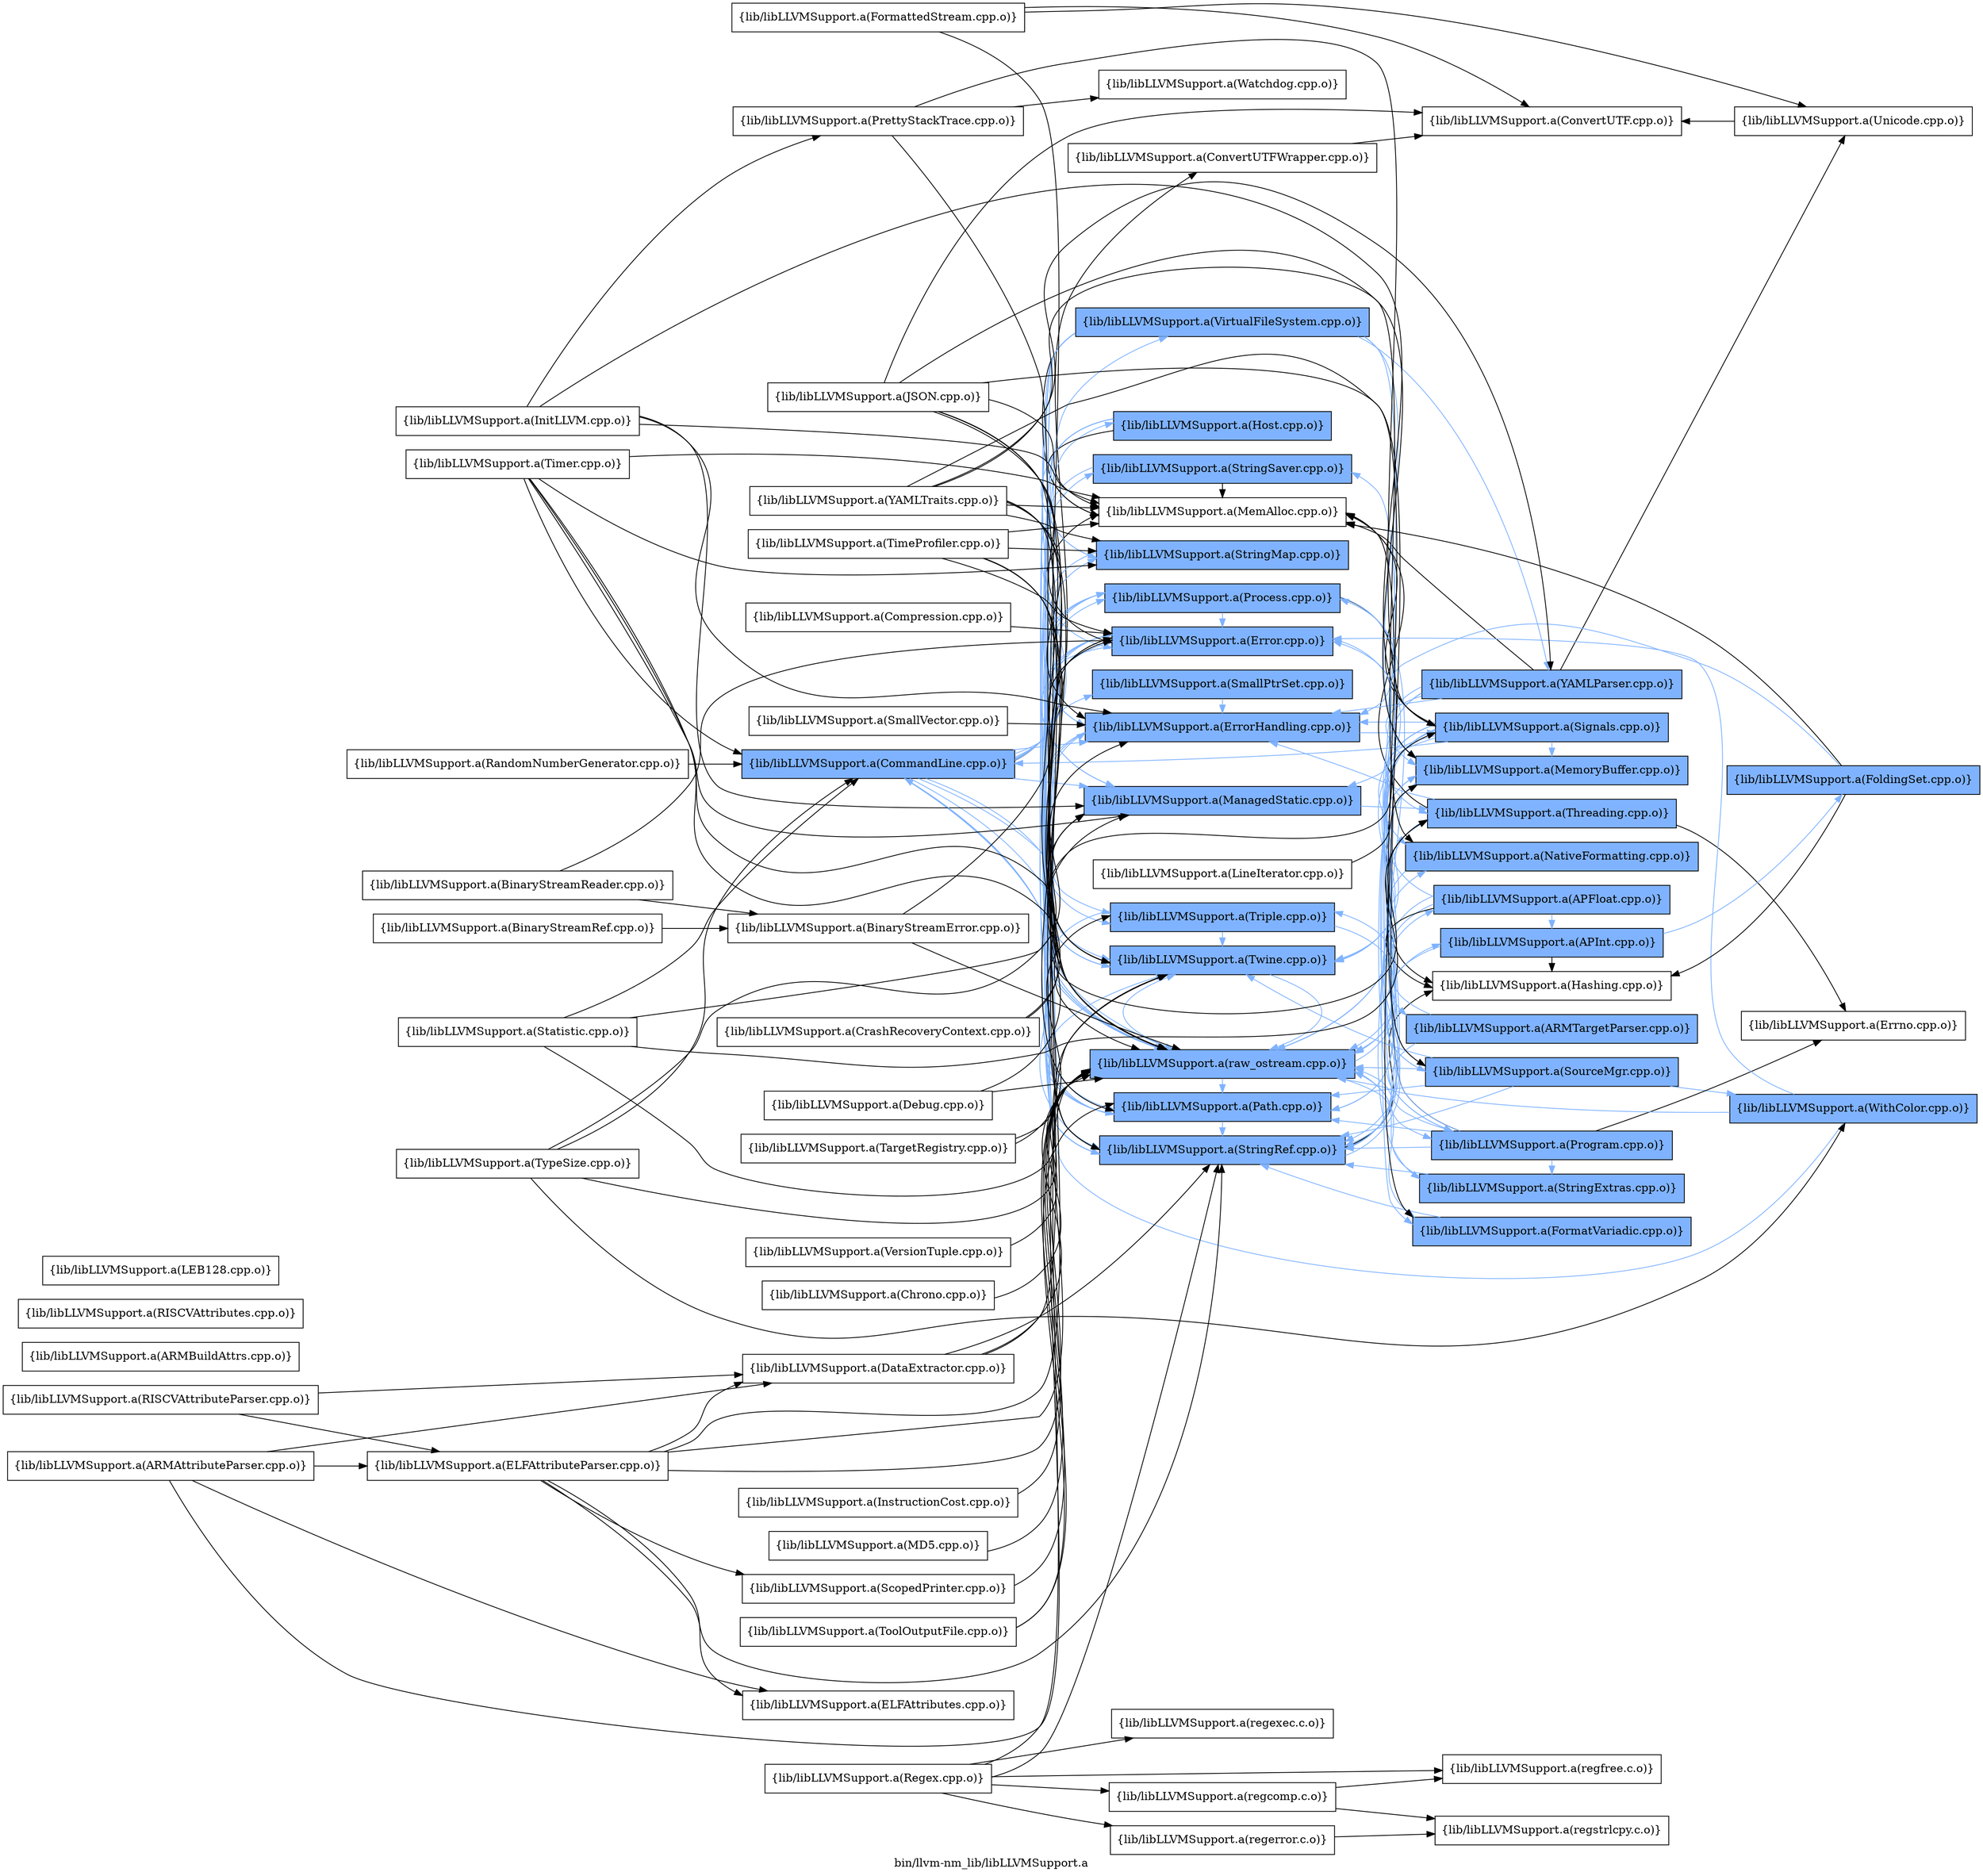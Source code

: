 digraph "bin/llvm-nm_lib/libLLVMSupport.a" {
	label="bin/llvm-nm_lib/libLLVMSupport.a";
	rankdir=LR;
	{ rank=same; Node0x5629aea845f8;  }
	{ rank=same; Node0x5629aea83e28; Node0x5629aea86ad8; Node0x5629aea84af8; Node0x5629aea836f8; Node0x5629aea83dd8; Node0x5629aea7ffa8; Node0x5629aea82e88; Node0x5629aea82708; Node0x5629aea84788; Node0x5629aea84aa8; Node0x5629aea84d78; Node0x5629aea889c8; Node0x5629aea81bc8; Node0x5629aea85098; Node0x5629aea857c8; Node0x5629aea85318;  }
	{ rank=same; Node0x5629aea84198; Node0x5629aea87168; Node0x5629aea82fc8; Node0x5629aea875c8; Node0x5629aea87348; Node0x5629aea89738; Node0x5629aea88158; Node0x5629aea845a8; Node0x5629aea81c18; Node0x5629aea870c8; Node0x5629aea88e28; Node0x5629aea82de8; Node0x5629aea892d8; Node0x5629aea80e08;  }
	{ rank=same; Node0x5629aea845f8;  }
	{ rank=same; Node0x5629aea83e28; Node0x5629aea86ad8; Node0x5629aea84af8; Node0x5629aea836f8; Node0x5629aea83dd8; Node0x5629aea7ffa8; Node0x5629aea82e88; Node0x5629aea82708; Node0x5629aea84788; Node0x5629aea84aa8; Node0x5629aea84d78; Node0x5629aea889c8; Node0x5629aea81bc8; Node0x5629aea85098; Node0x5629aea857c8; Node0x5629aea85318;  }
	{ rank=same; Node0x5629aea84198; Node0x5629aea87168; Node0x5629aea82fc8; Node0x5629aea875c8; Node0x5629aea87348; Node0x5629aea89738; Node0x5629aea88158; Node0x5629aea845a8; Node0x5629aea81c18; Node0x5629aea870c8; Node0x5629aea88e28; Node0x5629aea82de8; Node0x5629aea892d8; Node0x5629aea80e08;  }

	Node0x5629aea845f8 [shape=record,shape=box,group=1,style=filled,fillcolor="0.600000 0.5 1",label="{lib/libLLVMSupport.a(CommandLine.cpp.o)}"];
	Node0x5629aea845f8 -> Node0x5629aea83e28;
	Node0x5629aea845f8 -> Node0x5629aea86ad8[color="0.600000 0.5 1"];
	Node0x5629aea845f8 -> Node0x5629aea84af8[color="0.600000 0.5 1"];
	Node0x5629aea845f8 -> Node0x5629aea836f8[color="0.600000 0.5 1"];
	Node0x5629aea845f8 -> Node0x5629aea83dd8;
	Node0x5629aea845f8 -> Node0x5629aea7ffa8[color="0.600000 0.5 1"];
	Node0x5629aea845f8 -> Node0x5629aea82e88[color="0.600000 0.5 1"];
	Node0x5629aea845f8 -> Node0x5629aea82708[color="0.600000 0.5 1"];
	Node0x5629aea845f8 -> Node0x5629aea84788[color="0.600000 0.5 1"];
	Node0x5629aea845f8 -> Node0x5629aea84aa8[color="0.600000 0.5 1"];
	Node0x5629aea845f8 -> Node0x5629aea84d78[color="0.600000 0.5 1"];
	Node0x5629aea845f8 -> Node0x5629aea889c8[color="0.600000 0.5 1"];
	Node0x5629aea845f8 -> Node0x5629aea81bc8[color="0.600000 0.5 1"];
	Node0x5629aea845f8 -> Node0x5629aea85098[color="0.600000 0.5 1"];
	Node0x5629aea845f8 -> Node0x5629aea857c8[color="0.600000 0.5 1"];
	Node0x5629aea845f8 -> Node0x5629aea85318[color="0.600000 0.5 1"];
	Node0x5629aea86ad8 [shape=record,shape=box,group=1,style=filled,fillcolor="0.600000 0.5 1",label="{lib/libLLVMSupport.a(Error.cpp.o)}"];
	Node0x5629aea86ad8 -> Node0x5629aea84af8[color="0.600000 0.5 1"];
	Node0x5629aea86ad8 -> Node0x5629aea836f8[color="0.600000 0.5 1"];
	Node0x5629aea86ad8 -> Node0x5629aea84d78[color="0.600000 0.5 1"];
	Node0x5629aea86ad8 -> Node0x5629aea81bc8[color="0.600000 0.5 1"];
	Node0x5629aea802c8 [shape=record,shape=box,group=0,label="{lib/libLLVMSupport.a(InitLLVM.cpp.o)}"];
	Node0x5629aea802c8 -> Node0x5629aea84af8;
	Node0x5629aea802c8 -> Node0x5629aea836f8;
	Node0x5629aea802c8 -> Node0x5629aea83dd8;
	Node0x5629aea802c8 -> Node0x5629aea85ea8;
	Node0x5629aea802c8 -> Node0x5629aea87168;
	Node0x5629aea836f8 [shape=record,shape=box,group=1,style=filled,fillcolor="0.600000 0.5 1",label="{lib/libLLVMSupport.a(ManagedStatic.cpp.o)}"];
	Node0x5629aea836f8 -> Node0x5629aea82fc8[color="0.600000 0.5 1"];
	Node0x5629aea83dd8 [shape=record,shape=box,group=0,label="{lib/libLLVMSupport.a(MemAlloc.cpp.o)}"];
	Node0x5629aea845a8 [shape=record,shape=box,group=1,style=filled,fillcolor="0.600000 0.5 1",label="{lib/libLLVMSupport.a(MemoryBuffer.cpp.o)}"];
	Node0x5629aea845a8 -> Node0x5629aea86ad8[color="0.600000 0.5 1"];
	Node0x5629aea845a8 -> Node0x5629aea84d78[color="0.600000 0.5 1"];
	Node0x5629aea845a8 -> Node0x5629aea857c8[color="0.600000 0.5 1"];
	Node0x5629aea845a8 -> Node0x5629aea85318[color="0.600000 0.5 1"];
	Node0x5629aea845a8 -> Node0x5629aea892d8[color="0.600000 0.5 1"];
	Node0x5629aea7ffa8 [shape=record,shape=box,group=1,style=filled,fillcolor="0.600000 0.5 1",label="{lib/libLLVMSupport.a(SmallPtrSet.cpp.o)}"];
	Node0x5629aea7ffa8 -> Node0x5629aea84af8[color="0.600000 0.5 1"];
	Node0x5629aea84aa8 [shape=record,shape=box,group=1,style=filled,fillcolor="0.600000 0.5 1",label="{lib/libLLVMSupport.a(Triple.cpp.o)}"];
	Node0x5629aea84aa8 -> Node0x5629aea88158[color="0.600000 0.5 1"];
	Node0x5629aea84aa8 -> Node0x5629aea84788[color="0.600000 0.5 1"];
	Node0x5629aea84aa8 -> Node0x5629aea84d78[color="0.600000 0.5 1"];
	Node0x5629aea84d78 [shape=record,shape=box,group=1,style=filled,fillcolor="0.600000 0.5 1",label="{lib/libLLVMSupport.a(Twine.cpp.o)}"];
	Node0x5629aea84d78 -> Node0x5629aea81bc8[color="0.600000 0.5 1"];
	Node0x5629aea88248 [shape=record,shape=box,group=1,style=filled,fillcolor="0.600000 0.5 1",label="{lib/libLLVMSupport.a(WithColor.cpp.o)}"];
	Node0x5629aea88248 -> Node0x5629aea845f8[color="0.600000 0.5 1"];
	Node0x5629aea88248 -> Node0x5629aea86ad8[color="0.600000 0.5 1"];
	Node0x5629aea88248 -> Node0x5629aea81bc8[color="0.600000 0.5 1"];
	Node0x5629aea81bc8 [shape=record,shape=box,group=1,style=filled,fillcolor="0.600000 0.5 1",label="{lib/libLLVMSupport.a(raw_ostream.cpp.o)}"];
	Node0x5629aea81bc8 -> Node0x5629aea86ad8[color="0.600000 0.5 1"];
	Node0x5629aea81bc8 -> Node0x5629aea84af8[color="0.600000 0.5 1"];
	Node0x5629aea81bc8 -> Node0x5629aea88e28[color="0.600000 0.5 1"];
	Node0x5629aea81bc8 -> Node0x5629aea82de8[color="0.600000 0.5 1"];
	Node0x5629aea81bc8 -> Node0x5629aea84d78[color="0.600000 0.5 1"];
	Node0x5629aea81bc8 -> Node0x5629aea857c8[color="0.600000 0.5 1"];
	Node0x5629aea81bc8 -> Node0x5629aea85318[color="0.600000 0.5 1"];
	Node0x5629aea81bc8 -> Node0x5629aea892d8[color="0.600000 0.5 1"];
	Node0x5629aea892d8 [shape=record,shape=box,group=1,style=filled,fillcolor="0.600000 0.5 1",label="{lib/libLLVMSupport.a(Program.cpp.o)}"];
	Node0x5629aea892d8 -> Node0x5629aea83dd8;
	Node0x5629aea892d8 -> Node0x5629aea80e08[color="0.600000 0.5 1"];
	Node0x5629aea892d8 -> Node0x5629aea82708[color="0.600000 0.5 1"];
	Node0x5629aea892d8 -> Node0x5629aea84788[color="0.600000 0.5 1"];
	Node0x5629aea892d8 -> Node0x5629aea81bc8[color="0.600000 0.5 1"];
	Node0x5629aea892d8 -> Node0x5629aea857c8[color="0.600000 0.5 1"];
	Node0x5629aea892d8 -> Node0x5629aea890a8;
	Node0x5629aea87348 [shape=record,shape=box,group=1,style=filled,fillcolor="0.600000 0.5 1",label="{lib/libLLVMSupport.a(APInt.cpp.o)}"];
	Node0x5629aea87348 -> Node0x5629aea85868[color="0.600000 0.5 1"];
	Node0x5629aea87348 -> Node0x5629aea89738;
	Node0x5629aea87348 -> Node0x5629aea81bc8[color="0.600000 0.5 1"];
	Node0x5629aea84af8 [shape=record,shape=box,group=1,style=filled,fillcolor="0.600000 0.5 1",label="{lib/libLLVMSupport.a(ErrorHandling.cpp.o)}"];
	Node0x5629aea84af8 -> Node0x5629aea84d78[color="0.600000 0.5 1"];
	Node0x5629aea84af8 -> Node0x5629aea81bc8[color="0.600000 0.5 1"];
	Node0x5629aea84af8 -> Node0x5629aea87168[color="0.600000 0.5 1"];
	Node0x5629aea84788 [shape=record,shape=box,group=1,style=filled,fillcolor="0.600000 0.5 1",label="{lib/libLLVMSupport.a(StringRef.cpp.o)}"];
	Node0x5629aea84788 -> Node0x5629aea875c8[color="0.600000 0.5 1"];
	Node0x5629aea84788 -> Node0x5629aea87348[color="0.600000 0.5 1"];
	Node0x5629aea84788 -> Node0x5629aea86ad8[color="0.600000 0.5 1"];
	Node0x5629aea84788 -> Node0x5629aea89738;
	Node0x5629aea83478 [shape=record,shape=box,group=0,label="{lib/libLLVMSupport.a(TargetRegistry.cpp.o)}"];
	Node0x5629aea83478 -> Node0x5629aea84aa8;
	Node0x5629aea83478 -> Node0x5629aea81bc8;
	Node0x5629aea88158 [shape=record,shape=box,group=1,style=filled,fillcolor="0.600000 0.5 1",label="{lib/libLLVMSupport.a(ARMTargetParser.cpp.o)}"];
	Node0x5629aea88158 -> Node0x5629aea84788[color="0.600000 0.5 1"];
	Node0x5629aea88158 -> Node0x5629aea84aa8[color="0.600000 0.5 1"];
	Node0x5629aea867b8 [shape=record,shape=box,group=0,label="{lib/libLLVMSupport.a(Regex.cpp.o)}"];
	Node0x5629aea867b8 -> Node0x5629aea84788;
	Node0x5629aea867b8 -> Node0x5629aea84d78;
	Node0x5629aea867b8 -> Node0x5629aea819e8;
	Node0x5629aea867b8 -> Node0x5629aea82d98;
	Node0x5629aea867b8 -> Node0x5629aea86268;
	Node0x5629aea867b8 -> Node0x5629aea85f48;
	Node0x5629aea82e88 [shape=record,shape=box,group=1,style=filled,fillcolor="0.600000 0.5 1",label="{lib/libLLVMSupport.a(StringMap.cpp.o)}"];
	Node0x5629aea82e88 -> Node0x5629aea84af8[color="0.600000 0.5 1"];
	Node0x5629aea81c18 [shape=record,shape=box,group=1,style=filled,fillcolor="0.600000 0.5 1",label="{lib/libLLVMSupport.a(SourceMgr.cpp.o)}"];
	Node0x5629aea81c18 -> Node0x5629aea845a8[color="0.600000 0.5 1"];
	Node0x5629aea81c18 -> Node0x5629aea84788[color="0.600000 0.5 1"];
	Node0x5629aea81c18 -> Node0x5629aea84d78[color="0.600000 0.5 1"];
	Node0x5629aea81c18 -> Node0x5629aea88248[color="0.600000 0.5 1"];
	Node0x5629aea81c18 -> Node0x5629aea81bc8[color="0.600000 0.5 1"];
	Node0x5629aea81c18 -> Node0x5629aea857c8[color="0.600000 0.5 1"];
	Node0x5629aea857c8 [shape=record,shape=box,group=1,style=filled,fillcolor="0.600000 0.5 1",label="{lib/libLLVMSupport.a(Path.cpp.o)}"];
	Node0x5629aea857c8 -> Node0x5629aea86ad8[color="0.600000 0.5 1"];
	Node0x5629aea857c8 -> Node0x5629aea84788[color="0.600000 0.5 1"];
	Node0x5629aea857c8 -> Node0x5629aea84d78[color="0.600000 0.5 1"];
	Node0x5629aea857c8 -> Node0x5629aea85318[color="0.600000 0.5 1"];
	Node0x5629aea875c8 [shape=record,shape=box,group=1,style=filled,fillcolor="0.600000 0.5 1",label="{lib/libLLVMSupport.a(APFloat.cpp.o)}"];
	Node0x5629aea875c8 -> Node0x5629aea87348[color="0.600000 0.5 1"];
	Node0x5629aea875c8 -> Node0x5629aea86ad8[color="0.600000 0.5 1"];
	Node0x5629aea875c8 -> Node0x5629aea89738;
	Node0x5629aea875c8 -> Node0x5629aea84788[color="0.600000 0.5 1"];
	Node0x5629aea875c8 -> Node0x5629aea81bc8[color="0.600000 0.5 1"];
	Node0x5629aea89698 [shape=record,shape=box,group=0,label="{lib/libLLVMSupport.a(TypeSize.cpp.o)}"];
	Node0x5629aea89698 -> Node0x5629aea845f8;
	Node0x5629aea89698 -> Node0x5629aea84af8;
	Node0x5629aea89698 -> Node0x5629aea88248;
	Node0x5629aea89698 -> Node0x5629aea81bc8;
	Node0x5629aea82708 [shape=record,shape=box,group=1,style=filled,fillcolor="0.600000 0.5 1",label="{lib/libLLVMSupport.a(StringSaver.cpp.o)}"];
	Node0x5629aea82708 -> Node0x5629aea83dd8;
	Node0x5629aea82708 -> Node0x5629aea84788[color="0.600000 0.5 1"];
	Node0x5629aea89738 [shape=record,shape=box,group=0,label="{lib/libLLVMSupport.a(Hashing.cpp.o)}"];
	Node0x5629aea85868 [shape=record,shape=box,group=1,style=filled,fillcolor="0.600000 0.5 1",label="{lib/libLLVMSupport.a(FoldingSet.cpp.o)}"];
	Node0x5629aea85868 -> Node0x5629aea84af8[color="0.600000 0.5 1"];
	Node0x5629aea85868 -> Node0x5629aea89738;
	Node0x5629aea85868 -> Node0x5629aea83dd8;
	Node0x5629aea80e08 [shape=record,shape=box,group=1,style=filled,fillcolor="0.600000 0.5 1",label="{lib/libLLVMSupport.a(StringExtras.cpp.o)}"];
	Node0x5629aea80e08 -> Node0x5629aea84788[color="0.600000 0.5 1"];
	Node0x5629aea80e08 -> Node0x5629aea81bc8[color="0.600000 0.5 1"];
	Node0x5629aea886a8 [shape=record,shape=box,group=0,label="{lib/libLLVMSupport.a(FormattedStream.cpp.o)}"];
	Node0x5629aea886a8 -> Node0x5629aea84198;
	Node0x5629aea886a8 -> Node0x5629aea886f8;
	Node0x5629aea886a8 -> Node0x5629aea81bc8;
	Node0x5629aea83ba8 [shape=record,shape=box,group=0,label="{lib/libLLVMSupport.a(DataExtractor.cpp.o)}"];
	Node0x5629aea83ba8 -> Node0x5629aea86ad8;
	Node0x5629aea83ba8 -> Node0x5629aea84788;
	Node0x5629aea83ba8 -> Node0x5629aea81bc8;
	Node0x5629aea81948 [shape=record,shape=box,group=0,label="{lib/libLLVMSupport.a(ARMBuildAttrs.cpp.o)}"];
	Node0x5629aea85cc8 [shape=record,shape=box,group=0,label="{lib/libLLVMSupport.a(ELFAttributeParser.cpp.o)}"];
	Node0x5629aea85cc8 -> Node0x5629aea83ba8;
	Node0x5629aea85cc8 -> Node0x5629aea863f8;
	Node0x5629aea85cc8 -> Node0x5629aea86ad8;
	Node0x5629aea85cc8 -> Node0x5629aea80778;
	Node0x5629aea85cc8 -> Node0x5629aea84788;
	Node0x5629aea85cc8 -> Node0x5629aea84d78;
	Node0x5629aea85cc8 -> Node0x5629aea81bc8;
	Node0x5629aea84b98 [shape=record,shape=box,group=0,label="{lib/libLLVMSupport.a(RISCVAttributes.cpp.o)}"];
	Node0x5629aea85098 [shape=record,shape=box,group=1,style=filled,fillcolor="0.600000 0.5 1",label="{lib/libLLVMSupport.a(Host.cpp.o)}"];
	Node0x5629aea85098 -> Node0x5629aea83dd8;
	Node0x5629aea85098 -> Node0x5629aea82e88[color="0.600000 0.5 1"];
	Node0x5629aea85098 -> Node0x5629aea84788[color="0.600000 0.5 1"];
	Node0x5629aea85098 -> Node0x5629aea84aa8[color="0.600000 0.5 1"];
	Node0x5629aea85098 -> Node0x5629aea81bc8[color="0.600000 0.5 1"];
	Node0x5629aea80a48 [shape=record,shape=box,group=0,label="{lib/libLLVMSupport.a(BinaryStreamError.cpp.o)}"];
	Node0x5629aea80a48 -> Node0x5629aea86ad8;
	Node0x5629aea80a48 -> Node0x5629aea81bc8;
	Node0x5629aea88e28 [shape=record,shape=box,group=1,style=filled,fillcolor="0.600000 0.5 1",label="{lib/libLLVMSupport.a(FormatVariadic.cpp.o)}"];
	Node0x5629aea88e28 -> Node0x5629aea84788[color="0.600000 0.5 1"];
	Node0x5629aea82de8 [shape=record,shape=box,group=1,style=filled,fillcolor="0.600000 0.5 1",label="{lib/libLLVMSupport.a(NativeFormatting.cpp.o)}"];
	Node0x5629aea82de8 -> Node0x5629aea81bc8[color="0.600000 0.5 1"];
	Node0x5629aea811c8 [shape=record,shape=box,group=0,label="{lib/libLLVMSupport.a(ARMAttributeParser.cpp.o)}"];
	Node0x5629aea811c8 -> Node0x5629aea83ba8;
	Node0x5629aea811c8 -> Node0x5629aea85cc8;
	Node0x5629aea811c8 -> Node0x5629aea863f8;
	Node0x5629aea811c8 -> Node0x5629aea81bc8;
	Node0x5629aea863f8 [shape=record,shape=box,group=0,label="{lib/libLLVMSupport.a(ELFAttributes.cpp.o)}"];
	Node0x5629aea80368 [shape=record,shape=box,group=0,label="{lib/libLLVMSupport.a(BinaryStreamReader.cpp.o)}"];
	Node0x5629aea80368 -> Node0x5629aea80a48;
	Node0x5629aea80368 -> Node0x5629aea86ad8;
	Node0x5629aea7fe18 [shape=record,shape=box,group=0,label="{lib/libLLVMSupport.a(BinaryStreamRef.cpp.o)}"];
	Node0x5629aea7fe18 -> Node0x5629aea80a48;
	Node0x5629aea83e28 [shape=record,shape=box,group=0,label="{lib/libLLVMSupport.a(ConvertUTFWrapper.cpp.o)}"];
	Node0x5629aea83e28 -> Node0x5629aea84198;
	Node0x5629aea889c8 [shape=record,shape=box,group=1,style=filled,fillcolor="0.600000 0.5 1",label="{lib/libLLVMSupport.a(VirtualFileSystem.cpp.o)}"];
	Node0x5629aea889c8 -> Node0x5629aea86ad8[color="0.600000 0.5 1"];
	Node0x5629aea889c8 -> Node0x5629aea83dd8;
	Node0x5629aea889c8 -> Node0x5629aea845a8[color="0.600000 0.5 1"];
	Node0x5629aea889c8 -> Node0x5629aea81c18[color="0.600000 0.5 1"];
	Node0x5629aea889c8 -> Node0x5629aea82e88[color="0.600000 0.5 1"];
	Node0x5629aea889c8 -> Node0x5629aea84788[color="0.600000 0.5 1"];
	Node0x5629aea889c8 -> Node0x5629aea84d78[color="0.600000 0.5 1"];
	Node0x5629aea889c8 -> Node0x5629aea870c8[color="0.600000 0.5 1"];
	Node0x5629aea889c8 -> Node0x5629aea81bc8[color="0.600000 0.5 1"];
	Node0x5629aea889c8 -> Node0x5629aea857c8[color="0.600000 0.5 1"];
	Node0x5629aea85318 [shape=record,shape=box,group=1,style=filled,fillcolor="0.600000 0.5 1",label="{lib/libLLVMSupport.a(Process.cpp.o)}"];
	Node0x5629aea85318 -> Node0x5629aea86ad8[color="0.600000 0.5 1"];
	Node0x5629aea85318 -> Node0x5629aea89738;
	Node0x5629aea85318 -> Node0x5629aea836f8[color="0.600000 0.5 1"];
	Node0x5629aea85318 -> Node0x5629aea80e08[color="0.600000 0.5 1"];
	Node0x5629aea85318 -> Node0x5629aea857c8[color="0.600000 0.5 1"];
	Node0x5629aea84198 [shape=record,shape=box,group=0,label="{lib/libLLVMSupport.a(ConvertUTF.cpp.o)}"];
	Node0x5629aea80778 [shape=record,shape=box,group=0,label="{lib/libLLVMSupport.a(ScopedPrinter.cpp.o)}"];
	Node0x5629aea80778 -> Node0x5629aea81bc8;
	Node0x5629aea87168 [shape=record,shape=box,group=1,style=filled,fillcolor="0.600000 0.5 1",label="{lib/libLLVMSupport.a(Signals.cpp.o)}"];
	Node0x5629aea87168 -> Node0x5629aea845f8[color="0.600000 0.5 1"];
	Node0x5629aea87168 -> Node0x5629aea84af8[color="0.600000 0.5 1"];
	Node0x5629aea87168 -> Node0x5629aea88e28[color="0.600000 0.5 1"];
	Node0x5629aea87168 -> Node0x5629aea836f8[color="0.600000 0.5 1"];
	Node0x5629aea87168 -> Node0x5629aea83dd8;
	Node0x5629aea87168 -> Node0x5629aea845a8[color="0.600000 0.5 1"];
	Node0x5629aea87168 -> Node0x5629aea82de8[color="0.600000 0.5 1"];
	Node0x5629aea87168 -> Node0x5629aea84788[color="0.600000 0.5 1"];
	Node0x5629aea87168 -> Node0x5629aea84d78[color="0.600000 0.5 1"];
	Node0x5629aea87168 -> Node0x5629aea81bc8[color="0.600000 0.5 1"];
	Node0x5629aea87168 -> Node0x5629aea857c8[color="0.600000 0.5 1"];
	Node0x5629aea87168 -> Node0x5629aea892d8[color="0.600000 0.5 1"];
	Node0x5629aea87168 -> Node0x5629aea82fc8[color="0.600000 0.5 1"];
	Node0x5629aea850e8 [shape=record,shape=box,group=0,label="{lib/libLLVMSupport.a(Debug.cpp.o)}"];
	Node0x5629aea850e8 -> Node0x5629aea836f8;
	Node0x5629aea850e8 -> Node0x5629aea81bc8;
	Node0x5629aea886f8 [shape=record,shape=box,group=0,label="{lib/libLLVMSupport.a(Unicode.cpp.o)}"];
	Node0x5629aea886f8 -> Node0x5629aea84198;
	Node0x5629aea85ea8 [shape=record,shape=box,group=0,label="{lib/libLLVMSupport.a(PrettyStackTrace.cpp.o)}"];
	Node0x5629aea85ea8 -> Node0x5629aea81bc8;
	Node0x5629aea85ea8 -> Node0x5629aea87168;
	Node0x5629aea85ea8 -> Node0x5629aea82398;
	Node0x5629aea80818 [shape=record,shape=box,group=0,label="{lib/libLLVMSupport.a(InstructionCost.cpp.o)}"];
	Node0x5629aea80818 -> Node0x5629aea81bc8;
	Node0x5629aea82fc8 [shape=record,shape=box,group=1,style=filled,fillcolor="0.600000 0.5 1",label="{lib/libLLVMSupport.a(Threading.cpp.o)}"];
	Node0x5629aea82fc8 -> Node0x5629aea84af8[color="0.600000 0.5 1"];
	Node0x5629aea82fc8 -> Node0x5629aea83dd8;
	Node0x5629aea82fc8 -> Node0x5629aea84788[color="0.600000 0.5 1"];
	Node0x5629aea82fc8 -> Node0x5629aea84d78[color="0.600000 0.5 1"];
	Node0x5629aea82fc8 -> Node0x5629aea890a8;
	Node0x5629aea826b8 [shape=record,shape=box,group=0,label="{lib/libLLVMSupport.a(MD5.cpp.o)}"];
	Node0x5629aea826b8 -> Node0x5629aea81bc8;
	Node0x5629aea82398 [shape=record,shape=box,group=0,label="{lib/libLLVMSupport.a(Watchdog.cpp.o)}"];
	Node0x5629aea860d8 [shape=record,shape=box,group=0,label="{lib/libLLVMSupport.a(RandomNumberGenerator.cpp.o)}"];
	Node0x5629aea860d8 -> Node0x5629aea845f8;
	Node0x5629aea819e8 [shape=record,shape=box,group=0,label="{lib/libLLVMSupport.a(regcomp.c.o)}"];
	Node0x5629aea819e8 -> Node0x5629aea85f48;
	Node0x5629aea819e8 -> Node0x5629aea866c8;
	Node0x5629aea82d98 [shape=record,shape=box,group=0,label="{lib/libLLVMSupport.a(regerror.c.o)}"];
	Node0x5629aea82d98 -> Node0x5629aea866c8;
	Node0x5629aea86268 [shape=record,shape=box,group=0,label="{lib/libLLVMSupport.a(regexec.c.o)}"];
	Node0x5629aea85f48 [shape=record,shape=box,group=0,label="{lib/libLLVMSupport.a(regfree.c.o)}"];
	Node0x5629aea88568 [shape=record,shape=box,group=0,label="{lib/libLLVMSupport.a(RISCVAttributeParser.cpp.o)}"];
	Node0x5629aea88568 -> Node0x5629aea83ba8;
	Node0x5629aea88568 -> Node0x5629aea85cc8;
	Node0x5629aea7fc88 [shape=record,shape=box,group=0,label="{lib/libLLVMSupport.a(SmallVector.cpp.o)}"];
	Node0x5629aea7fc88 -> Node0x5629aea84af8;
	Node0x5629aea81538 [shape=record,shape=box,group=0,label="{lib/libLLVMSupport.a(Statistic.cpp.o)}"];
	Node0x5629aea81538 -> Node0x5629aea845f8;
	Node0x5629aea81538 -> Node0x5629aea836f8;
	Node0x5629aea81538 -> Node0x5629aea81bc8;
	Node0x5629aea81538 -> Node0x5629aea82fc8;
	Node0x5629aea83fb8 [shape=record,shape=box,group=0,label="{lib/libLLVMSupport.a(Timer.cpp.o)}"];
	Node0x5629aea83fb8 -> Node0x5629aea845f8;
	Node0x5629aea83fb8 -> Node0x5629aea836f8;
	Node0x5629aea83fb8 -> Node0x5629aea83dd8;
	Node0x5629aea83fb8 -> Node0x5629aea82e88;
	Node0x5629aea83fb8 -> Node0x5629aea81bc8;
	Node0x5629aea83fb8 -> Node0x5629aea82fc8;
	Node0x5629aea85408 [shape=record,shape=box,group=0,label="{lib/libLLVMSupport.a(ToolOutputFile.cpp.o)}"];
	Node0x5629aea85408 -> Node0x5629aea81bc8;
	Node0x5629aea85408 -> Node0x5629aea857c8;
	Node0x5629aea870c8 [shape=record,shape=box,group=1,style=filled,fillcolor="0.600000 0.5 1",label="{lib/libLLVMSupport.a(YAMLParser.cpp.o)}"];
	Node0x5629aea870c8 -> Node0x5629aea84af8[color="0.600000 0.5 1"];
	Node0x5629aea870c8 -> Node0x5629aea83dd8;
	Node0x5629aea870c8 -> Node0x5629aea845a8[color="0.600000 0.5 1"];
	Node0x5629aea870c8 -> Node0x5629aea81c18[color="0.600000 0.5 1"];
	Node0x5629aea870c8 -> Node0x5629aea84788[color="0.600000 0.5 1"];
	Node0x5629aea870c8 -> Node0x5629aea886f8;
	Node0x5629aea870c8 -> Node0x5629aea81bc8[color="0.600000 0.5 1"];
	Node0x5629aea866c8 [shape=record,shape=box,group=0,label="{lib/libLLVMSupport.a(regstrlcpy.c.o)}"];
	Node0x5629aea88c48 [shape=record,shape=box,group=0,label="{lib/libLLVMSupport.a(CrashRecoveryContext.cpp.o)}"];
	Node0x5629aea88c48 -> Node0x5629aea836f8;
	Node0x5629aea88c48 -> Node0x5629aea87168;
	Node0x5629aea890a8 [shape=record,shape=box,group=0,label="{lib/libLLVMSupport.a(Errno.cpp.o)}"];
	Node0x5629aea80b38 [shape=record,shape=box,group=0,label="{lib/libLLVMSupport.a(YAMLTraits.cpp.o)}"];
	Node0x5629aea80b38 -> Node0x5629aea84af8;
	Node0x5629aea80b38 -> Node0x5629aea83dd8;
	Node0x5629aea80b38 -> Node0x5629aea845a8;
	Node0x5629aea80b38 -> Node0x5629aea81c18;
	Node0x5629aea80b38 -> Node0x5629aea82e88;
	Node0x5629aea80b38 -> Node0x5629aea84788;
	Node0x5629aea80b38 -> Node0x5629aea84d78;
	Node0x5629aea80b38 -> Node0x5629aea870c8;
	Node0x5629aea80b38 -> Node0x5629aea81bc8;
	Node0x5629aea7fe68 [shape=record,shape=box,group=0,label="{lib/libLLVMSupport.a(LineIterator.cpp.o)}"];
	Node0x5629aea7fe68 -> Node0x5629aea845a8;
	Node0x5629aea88f18 [shape=record,shape=box,group=0,label="{lib/libLLVMSupport.a(VersionTuple.cpp.o)}"];
	Node0x5629aea88f18 -> Node0x5629aea81bc8;
	Node0x5629aea88838 [shape=record,shape=box,group=0,label="{lib/libLLVMSupport.a(Compression.cpp.o)}"];
	Node0x5629aea88838 -> Node0x5629aea86ad8;
	Node0x5629aea89148 [shape=record,shape=box,group=0,label="{lib/libLLVMSupport.a(LEB128.cpp.o)}"];
	Node0x5629aea818a8 [shape=record,shape=box,group=0,label="{lib/libLLVMSupport.a(TimeProfiler.cpp.o)}"];
	Node0x5629aea818a8 -> Node0x5629aea86ad8;
	Node0x5629aea818a8 -> Node0x5629aea83dd8;
	Node0x5629aea818a8 -> Node0x5629aea82e88;
	Node0x5629aea818a8 -> Node0x5629aea84d78;
	Node0x5629aea818a8 -> Node0x5629aea81bc8;
	Node0x5629aea818a8 -> Node0x5629aea857c8;
	Node0x5629aea7f968 [shape=record,shape=box,group=0,label="{lib/libLLVMSupport.a(JSON.cpp.o)}"];
	Node0x5629aea7f968 -> Node0x5629aea84198;
	Node0x5629aea7f968 -> Node0x5629aea86ad8;
	Node0x5629aea7f968 -> Node0x5629aea88e28;
	Node0x5629aea7f968 -> Node0x5629aea83dd8;
	Node0x5629aea7f968 -> Node0x5629aea82de8;
	Node0x5629aea7f968 -> Node0x5629aea84788;
	Node0x5629aea7f968 -> Node0x5629aea84d78;
	Node0x5629aea7f968 -> Node0x5629aea81bc8;
	Node0x5629aea88ba8 [shape=record,shape=box,group=0,label="{lib/libLLVMSupport.a(Chrono.cpp.o)}"];
	Node0x5629aea88ba8 -> Node0x5629aea81bc8;
}
